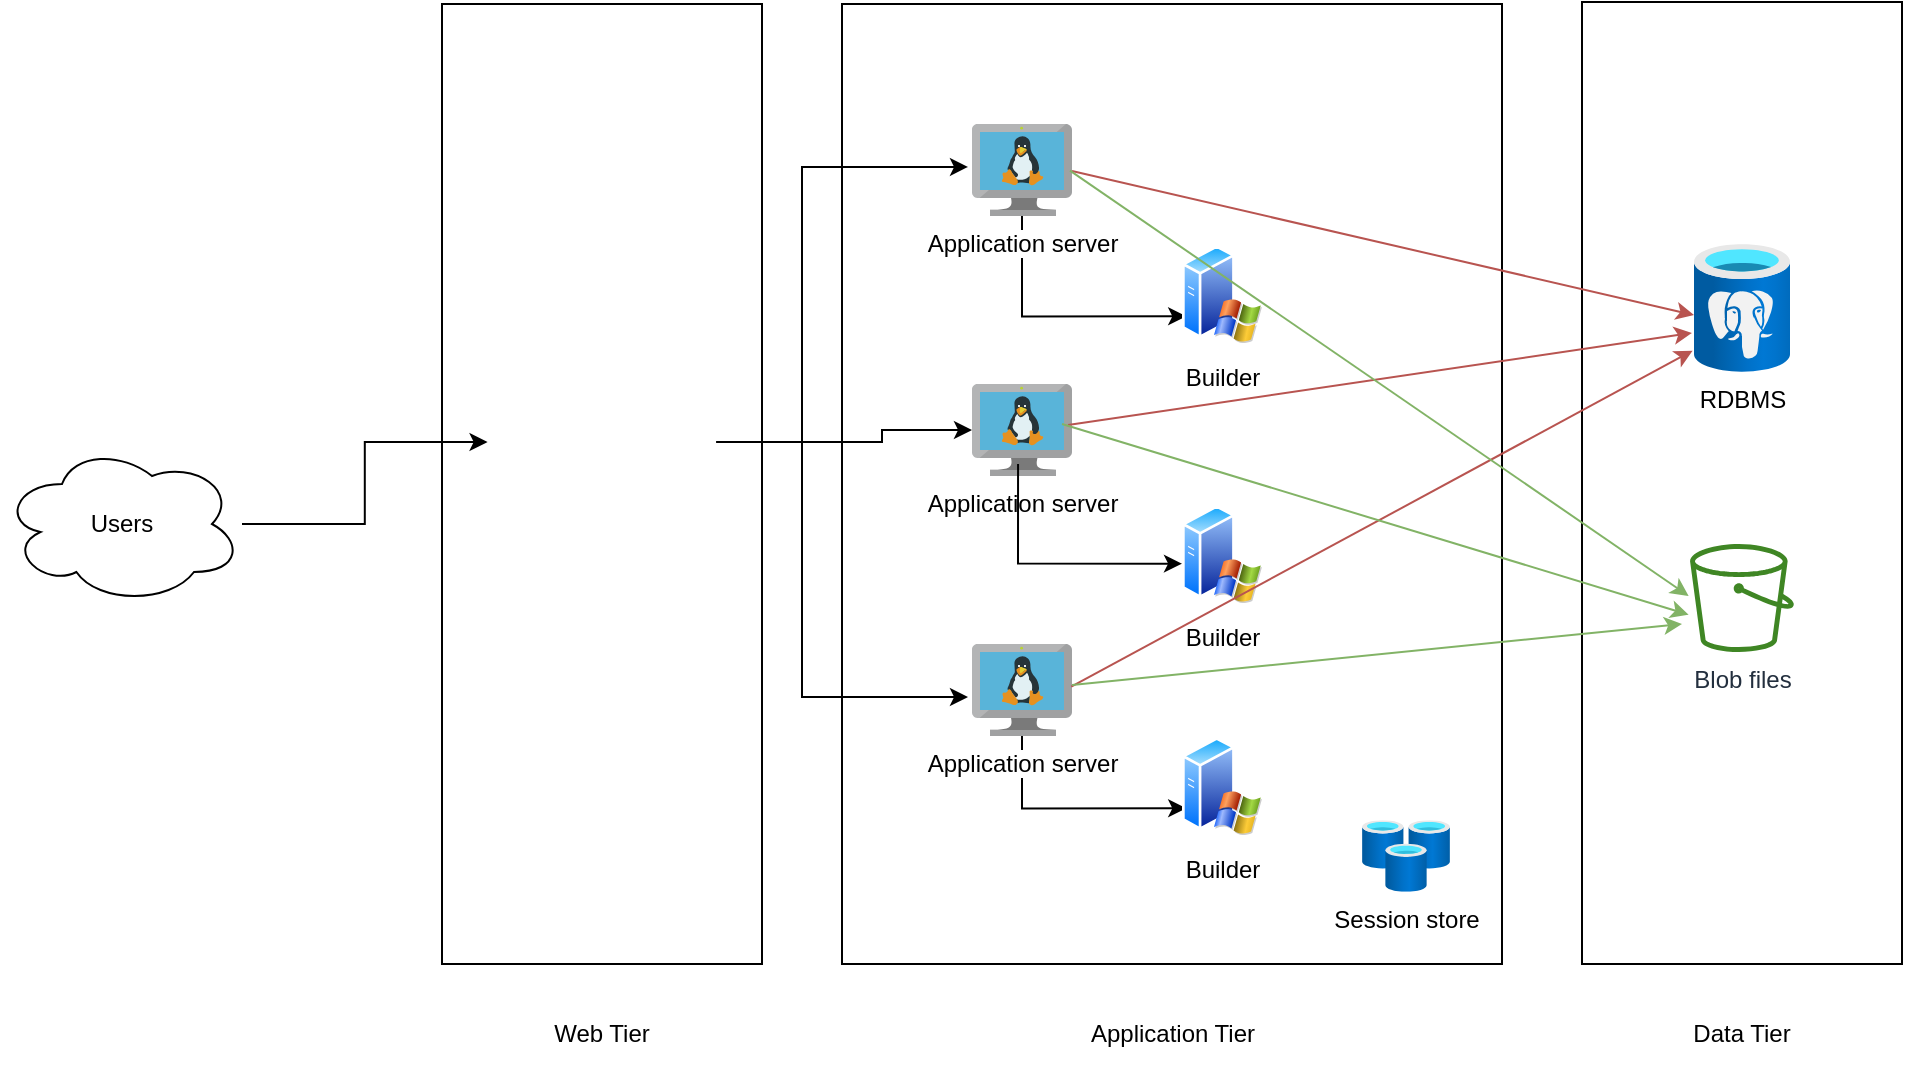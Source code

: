 <mxfile version="20.7.4" type="device"><diagram id="y-mh-BXTi4t_38aHw04f" name="Page-1"><mxGraphModel dx="994" dy="635" grid="1" gridSize="10" guides="1" tooltips="1" connect="1" arrows="1" fold="1" page="1" pageScale="1" pageWidth="1169" pageHeight="827" math="0" shadow="0"><root><mxCell id="0"/><mxCell id="1" parent="0"/><mxCell id="vBXMK0KO_0f-R1i9UZ9K-13" value="" style="rounded=0;whiteSpace=wrap;html=1;fillColor=none;" vertex="1" parent="1"><mxGeometry x="840" y="199" width="160" height="481" as="geometry"/></mxCell><mxCell id="vBXMK0KO_0f-R1i9UZ9K-16" style="edgeStyle=orthogonalEdgeStyle;rounded=0;orthogonalLoop=1;jettySize=auto;html=1;entryX=0;entryY=0.5;entryDx=0;entryDy=0;" edge="1" parent="1" source="vBXMK0KO_0f-R1i9UZ9K-1" target="vBXMK0KO_0f-R1i9UZ9K-5"><mxGeometry relative="1" as="geometry"/></mxCell><mxCell id="vBXMK0KO_0f-R1i9UZ9K-1" value="Users" style="ellipse;shape=cloud;whiteSpace=wrap;html=1;" vertex="1" parent="1"><mxGeometry x="50" y="420" width="120" height="80" as="geometry"/></mxCell><mxCell id="vBXMK0KO_0f-R1i9UZ9K-2" value="" style="rounded=0;whiteSpace=wrap;html=1;fillColor=none;" vertex="1" parent="1"><mxGeometry x="270" y="200" width="160" height="480" as="geometry"/></mxCell><mxCell id="vBXMK0KO_0f-R1i9UZ9K-20" style="edgeStyle=orthogonalEdgeStyle;rounded=0;orthogonalLoop=1;jettySize=auto;html=1;entryX=-0.04;entryY=0.467;entryDx=0;entryDy=0;entryPerimeter=0;" edge="1" parent="1" source="vBXMK0KO_0f-R1i9UZ9K-5" target="vBXMK0KO_0f-R1i9UZ9K-7"><mxGeometry relative="1" as="geometry"><Array as="points"><mxPoint x="450" y="419"/><mxPoint x="450" y="282"/></Array></mxGeometry></mxCell><mxCell id="vBXMK0KO_0f-R1i9UZ9K-21" style="edgeStyle=orthogonalEdgeStyle;rounded=0;orthogonalLoop=1;jettySize=auto;html=1;" edge="1" parent="1" source="vBXMK0KO_0f-R1i9UZ9K-5" target="vBXMK0KO_0f-R1i9UZ9K-8"><mxGeometry relative="1" as="geometry"><Array as="points"><mxPoint x="490" y="419"/><mxPoint x="490" y="413"/></Array></mxGeometry></mxCell><mxCell id="vBXMK0KO_0f-R1i9UZ9K-24" style="edgeStyle=orthogonalEdgeStyle;rounded=0;orthogonalLoop=1;jettySize=auto;html=1;entryX=-0.04;entryY=0.576;entryDx=0;entryDy=0;entryPerimeter=0;" edge="1" parent="1" source="vBXMK0KO_0f-R1i9UZ9K-5" target="vBXMK0KO_0f-R1i9UZ9K-9"><mxGeometry relative="1" as="geometry"><Array as="points"><mxPoint x="450" y="419"/><mxPoint x="450" y="547"/></Array></mxGeometry></mxCell><mxCell id="vBXMK0KO_0f-R1i9UZ9K-5" value="" style="shape=image;verticalLabelPosition=bottom;labelBackgroundColor=default;verticalAlign=top;aspect=fixed;imageAspect=0;image=https://upload.wikimedia.org/wikipedia/commons/a/ab/Haproxy-logo.png;" vertex="1" parent="1"><mxGeometry x="292.79" y="374" width="114.43" height="90" as="geometry"/></mxCell><mxCell id="vBXMK0KO_0f-R1i9UZ9K-6" value="" style="rounded=0;whiteSpace=wrap;html=1;fillColor=none;" vertex="1" parent="1"><mxGeometry x="470" y="200" width="330" height="480" as="geometry"/></mxCell><mxCell id="vBXMK0KO_0f-R1i9UZ9K-32" style="edgeStyle=orthogonalEdgeStyle;rounded=0;orthogonalLoop=1;jettySize=auto;html=1;entryX=0;entryY=0.75;entryDx=0;entryDy=0;" edge="1" parent="1" source="vBXMK0KO_0f-R1i9UZ9K-7" target="vBXMK0KO_0f-R1i9UZ9K-10"><mxGeometry relative="1" as="geometry"><Array as="points"><mxPoint x="560" y="356"/></Array></mxGeometry></mxCell><mxCell id="vBXMK0KO_0f-R1i9UZ9K-7" value="Application server" style="sketch=0;aspect=fixed;html=1;points=[];align=center;image;fontSize=12;image=img/lib/mscae/VM_Linux.svg;fillColor=none;" vertex="1" parent="1"><mxGeometry x="535" y="260" width="50" height="46" as="geometry"/></mxCell><mxCell id="vBXMK0KO_0f-R1i9UZ9K-29" style="edgeStyle=orthogonalEdgeStyle;rounded=0;orthogonalLoop=1;jettySize=auto;html=1;entryX=0;entryY=0.75;entryDx=0;entryDy=0;" edge="1" parent="1" source="vBXMK0KO_0f-R1i9UZ9K-9" target="vBXMK0KO_0f-R1i9UZ9K-12"><mxGeometry relative="1" as="geometry"><Array as="points"><mxPoint x="560" y="602"/></Array></mxGeometry></mxCell><mxCell id="vBXMK0KO_0f-R1i9UZ9K-8" value="Application server" style="sketch=0;aspect=fixed;html=1;points=[];align=center;image;fontSize=12;image=img/lib/mscae/VM_Linux.svg;fillColor=none;" vertex="1" parent="1"><mxGeometry x="535" y="390" width="50" height="46" as="geometry"/></mxCell><mxCell id="vBXMK0KO_0f-R1i9UZ9K-9" value="Application server" style="sketch=0;aspect=fixed;html=1;points=[];align=center;image;fontSize=12;image=img/lib/mscae/VM_Linux.svg;fillColor=none;" vertex="1" parent="1"><mxGeometry x="535" y="520" width="50" height="46" as="geometry"/></mxCell><mxCell id="vBXMK0KO_0f-R1i9UZ9K-10" value="Builder" style="aspect=fixed;perimeter=ellipsePerimeter;html=1;align=center;shadow=0;dashed=0;spacingTop=3;image;image=img/lib/active_directory/windows_server_2.svg;fillColor=none;" vertex="1" parent="1"><mxGeometry x="640" y="320" width="40" height="50" as="geometry"/></mxCell><mxCell id="vBXMK0KO_0f-R1i9UZ9K-11" value="Builder" style="aspect=fixed;perimeter=ellipsePerimeter;html=1;align=center;shadow=0;dashed=0;spacingTop=3;image;image=img/lib/active_directory/windows_server_2.svg;fillColor=none;" vertex="1" parent="1"><mxGeometry x="640" y="450" width="40" height="50" as="geometry"/></mxCell><mxCell id="vBXMK0KO_0f-R1i9UZ9K-12" value="Builder" style="aspect=fixed;perimeter=ellipsePerimeter;html=1;align=center;shadow=0;dashed=0;spacingTop=3;image;image=img/lib/active_directory/windows_server_2.svg;fillColor=none;" vertex="1" parent="1"><mxGeometry x="640" y="566" width="40" height="50" as="geometry"/></mxCell><mxCell id="vBXMK0KO_0f-R1i9UZ9K-14" value="RDBMS" style="aspect=fixed;html=1;points=[];align=center;image;fontSize=12;image=img/lib/azure2/databases/Azure_Database_PostgreSQL_Server.svg;fillColor=none;" vertex="1" parent="1"><mxGeometry x="896" y="320" width="48" height="64" as="geometry"/></mxCell><mxCell id="vBXMK0KO_0f-R1i9UZ9K-15" value="Blob files" style="sketch=0;outlineConnect=0;fontColor=#232F3E;gradientColor=none;fillColor=#3F8624;strokeColor=none;dashed=0;verticalLabelPosition=bottom;verticalAlign=top;align=center;html=1;fontSize=12;fontStyle=0;aspect=fixed;pointerEvents=1;shape=mxgraph.aws4.bucket;" vertex="1" parent="1"><mxGeometry x="894.04" y="470" width="51.92" height="54" as="geometry"/></mxCell><mxCell id="vBXMK0KO_0f-R1i9UZ9K-35" style="edgeStyle=orthogonalEdgeStyle;rounded=0;orthogonalLoop=1;jettySize=auto;html=1;entryX=0;entryY=0.75;entryDx=0;entryDy=0;" edge="1" parent="1"><mxGeometry x="-0.244" y="-114" relative="1" as="geometry"><mxPoint x="558.03" y="430" as="sourcePoint"/><mxPoint x="640.0" y="479.818" as="targetPoint"/><Array as="points"><mxPoint x="558.03" y="480"/></Array><mxPoint as="offset"/></mxGeometry></mxCell><mxCell id="vBXMK0KO_0f-R1i9UZ9K-39" value="" style="endArrow=classic;html=1;rounded=0;exitX=1;exitY=0.511;exitDx=0;exitDy=0;exitPerimeter=0;entryX=0;entryY=0.555;entryDx=0;entryDy=0;entryPerimeter=0;fillColor=#f8cecc;strokeColor=#b85450;" edge="1" parent="1" source="vBXMK0KO_0f-R1i9UZ9K-7" target="vBXMK0KO_0f-R1i9UZ9K-14"><mxGeometry width="50" height="50" relative="1" as="geometry"><mxPoint x="750" y="150" as="sourcePoint"/><mxPoint x="800" y="100" as="targetPoint"/></mxGeometry></mxCell><mxCell id="vBXMK0KO_0f-R1i9UZ9K-40" value="" style="endArrow=classic;html=1;rounded=0;exitX=0.96;exitY=0.446;exitDx=0;exitDy=0;exitPerimeter=0;entryX=-0.021;entryY=0.695;entryDx=0;entryDy=0;entryPerimeter=0;fillColor=#f8cecc;strokeColor=#b85450;" edge="1" parent="1" source="vBXMK0KO_0f-R1i9UZ9K-8" target="vBXMK0KO_0f-R1i9UZ9K-14"><mxGeometry width="50" height="50" relative="1" as="geometry"><mxPoint x="595" y="293.506" as="sourcePoint"/><mxPoint x="890" y="366" as="targetPoint"/></mxGeometry></mxCell><mxCell id="vBXMK0KO_0f-R1i9UZ9K-41" value="" style="endArrow=classic;html=1;rounded=0;exitX=0.993;exitY=0.464;exitDx=0;exitDy=0;exitPerimeter=0;entryX=-0.014;entryY=0.833;entryDx=0;entryDy=0;entryPerimeter=0;fillColor=#f8cecc;strokeColor=#b85450;" edge="1" parent="1" source="vBXMK0KO_0f-R1i9UZ9K-9" target="vBXMK0KO_0f-R1i9UZ9K-14"><mxGeometry width="50" height="50" relative="1" as="geometry"><mxPoint x="605" y="303.506" as="sourcePoint"/><mxPoint x="916" y="375.52" as="targetPoint"/></mxGeometry></mxCell><mxCell id="vBXMK0KO_0f-R1i9UZ9K-42" value="" style="endArrow=classic;html=1;rounded=0;entryX=-0.014;entryY=0.481;entryDx=0;entryDy=0;entryPerimeter=0;exitX=0.98;exitY=0.507;exitDx=0;exitDy=0;exitPerimeter=0;fillColor=#d5e8d4;strokeColor=#82b366;" edge="1" parent="1" source="vBXMK0KO_0f-R1i9UZ9K-7" target="vBXMK0KO_0f-R1i9UZ9K-15"><mxGeometry width="50" height="50" relative="1" as="geometry"><mxPoint x="590" y="283" as="sourcePoint"/><mxPoint x="881" y="485.51" as="targetPoint"/></mxGeometry></mxCell><mxCell id="vBXMK0KO_0f-R1i9UZ9K-43" value="" style="endArrow=classic;html=1;rounded=0;entryX=-0.014;entryY=0.654;entryDx=0;entryDy=0;entryPerimeter=0;fillColor=#d5e8d4;strokeColor=#82b366;" edge="1" parent="1" target="vBXMK0KO_0f-R1i9UZ9K-15"><mxGeometry width="50" height="50" relative="1" as="geometry"><mxPoint x="580" y="410" as="sourcePoint"/><mxPoint x="936" y="395.52" as="targetPoint"/></mxGeometry></mxCell><mxCell id="vBXMK0KO_0f-R1i9UZ9K-44" value="" style="endArrow=classic;html=1;rounded=0;fillColor=#d5e8d4;strokeColor=#82b366;" edge="1" parent="1" source="vBXMK0KO_0f-R1i9UZ9K-9"><mxGeometry width="50" height="50" relative="1" as="geometry"><mxPoint x="590" y="420" as="sourcePoint"/><mxPoint x="890" y="510" as="targetPoint"/></mxGeometry></mxCell><mxCell id="vBXMK0KO_0f-R1i9UZ9K-45" value="Data Tier" style="text;html=1;strokeColor=none;fillColor=none;align=center;verticalAlign=middle;whiteSpace=wrap;rounded=0;" vertex="1" parent="1"><mxGeometry x="890" y="700" width="60" height="30" as="geometry"/></mxCell><mxCell id="vBXMK0KO_0f-R1i9UZ9K-46" value="Application Tier" style="text;html=1;strokeColor=none;fillColor=none;align=center;verticalAlign=middle;whiteSpace=wrap;rounded=0;" vertex="1" parent="1"><mxGeometry x="587.5" y="700" width="95" height="30" as="geometry"/></mxCell><mxCell id="vBXMK0KO_0f-R1i9UZ9K-47" value="Web Tier" style="text;html=1;strokeColor=none;fillColor=none;align=center;verticalAlign=middle;whiteSpace=wrap;rounded=0;" vertex="1" parent="1"><mxGeometry x="320" y="700" width="60" height="30" as="geometry"/></mxCell><mxCell id="vBXMK0KO_0f-R1i9UZ9K-48" value="Session store" style="aspect=fixed;html=1;points=[];align=center;image;fontSize=12;image=img/lib/azure2/databases/Cache_Redis.svg;fillColor=none;" vertex="1" parent="1"><mxGeometry x="730" y="608.13" width="44" height="35.75" as="geometry"/></mxCell></root></mxGraphModel></diagram></mxfile>